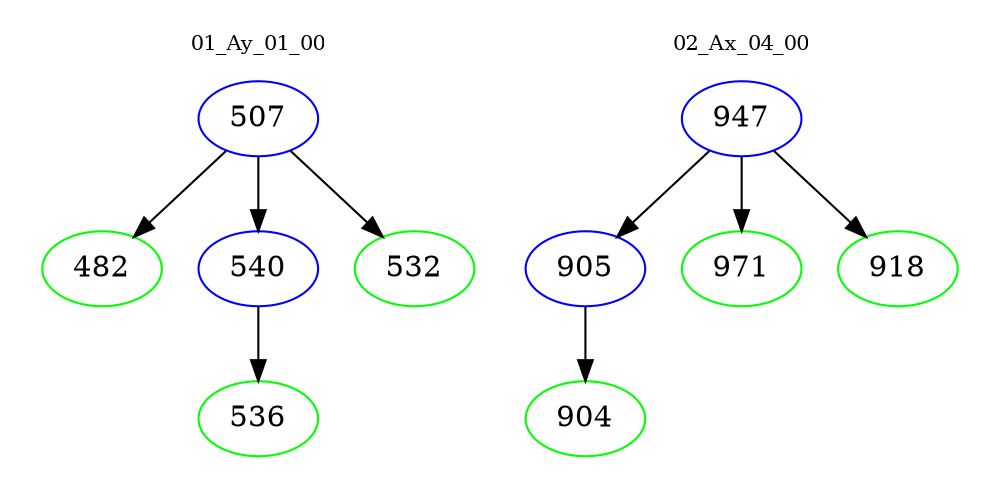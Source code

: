 digraph{
subgraph cluster_0 {
color = white
label = "01_Ay_01_00";
fontsize=10;
T0_507 [label="507", color="blue"]
T0_507 -> T0_482 [color="black"]
T0_482 [label="482", color="green"]
T0_507 -> T0_540 [color="black"]
T0_540 [label="540", color="blue"]
T0_540 -> T0_536 [color="black"]
T0_536 [label="536", color="green"]
T0_507 -> T0_532 [color="black"]
T0_532 [label="532", color="green"]
}
subgraph cluster_1 {
color = white
label = "02_Ax_04_00";
fontsize=10;
T1_947 [label="947", color="blue"]
T1_947 -> T1_905 [color="black"]
T1_905 [label="905", color="blue"]
T1_905 -> T1_904 [color="black"]
T1_904 [label="904", color="green"]
T1_947 -> T1_971 [color="black"]
T1_971 [label="971", color="green"]
T1_947 -> T1_918 [color="black"]
T1_918 [label="918", color="green"]
}
}
